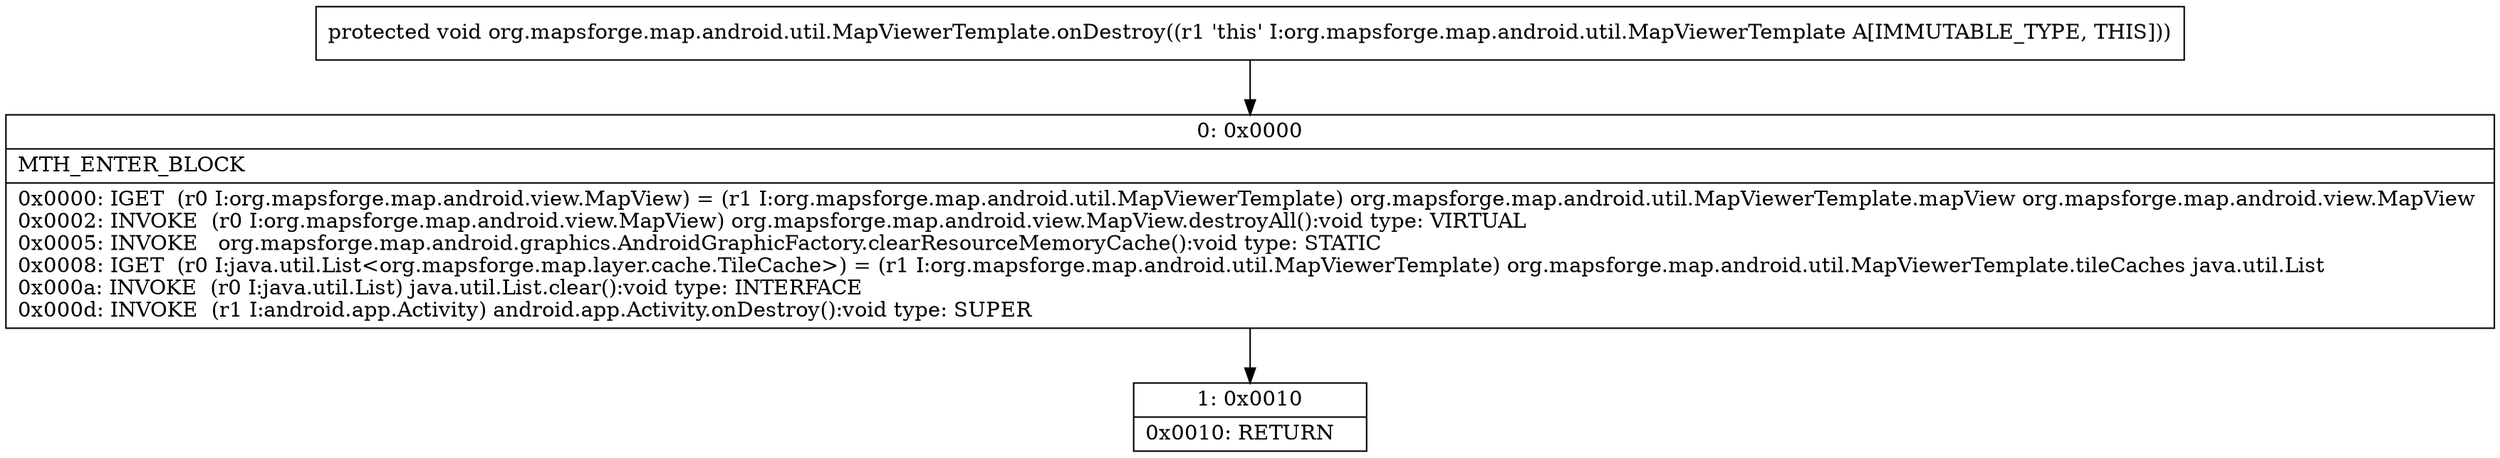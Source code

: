 digraph "CFG fororg.mapsforge.map.android.util.MapViewerTemplate.onDestroy()V" {
Node_0 [shape=record,label="{0\:\ 0x0000|MTH_ENTER_BLOCK\l|0x0000: IGET  (r0 I:org.mapsforge.map.android.view.MapView) = (r1 I:org.mapsforge.map.android.util.MapViewerTemplate) org.mapsforge.map.android.util.MapViewerTemplate.mapView org.mapsforge.map.android.view.MapView \l0x0002: INVOKE  (r0 I:org.mapsforge.map.android.view.MapView) org.mapsforge.map.android.view.MapView.destroyAll():void type: VIRTUAL \l0x0005: INVOKE   org.mapsforge.map.android.graphics.AndroidGraphicFactory.clearResourceMemoryCache():void type: STATIC \l0x0008: IGET  (r0 I:java.util.List\<org.mapsforge.map.layer.cache.TileCache\>) = (r1 I:org.mapsforge.map.android.util.MapViewerTemplate) org.mapsforge.map.android.util.MapViewerTemplate.tileCaches java.util.List \l0x000a: INVOKE  (r0 I:java.util.List) java.util.List.clear():void type: INTERFACE \l0x000d: INVOKE  (r1 I:android.app.Activity) android.app.Activity.onDestroy():void type: SUPER \l}"];
Node_1 [shape=record,label="{1\:\ 0x0010|0x0010: RETURN   \l}"];
MethodNode[shape=record,label="{protected void org.mapsforge.map.android.util.MapViewerTemplate.onDestroy((r1 'this' I:org.mapsforge.map.android.util.MapViewerTemplate A[IMMUTABLE_TYPE, THIS])) }"];
MethodNode -> Node_0;
Node_0 -> Node_1;
}

